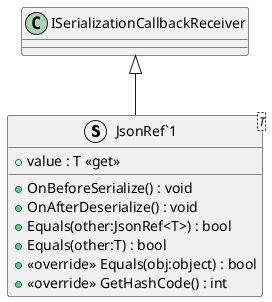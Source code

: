 @startuml
struct "JsonRef`1"<T> {
    + value : T <<get>>
    + OnBeforeSerialize() : void
    + OnAfterDeserialize() : void
    + Equals(other:JsonRef<T>) : bool
    + Equals(other:T) : bool
    + <<override>> Equals(obj:object) : bool
    + <<override>> GetHashCode() : int
}
ISerializationCallbackReceiver <|-- "JsonRef`1"
@enduml
